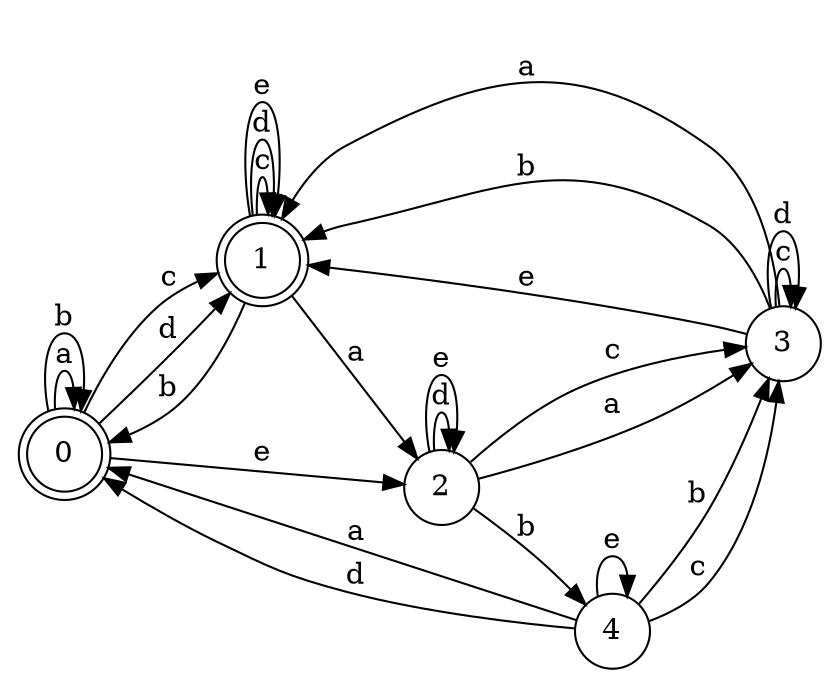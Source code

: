 digraph n4_5 {
__start0 [label="" shape="none"];

rankdir=LR;
size="8,5";

s0 [style="rounded,filled", color="black", fillcolor="white" shape="doublecircle", label="0"];
s1 [style="rounded,filled", color="black", fillcolor="white" shape="doublecircle", label="1"];
s2 [style="filled", color="black", fillcolor="white" shape="circle", label="2"];
s3 [style="filled", color="black", fillcolor="white" shape="circle", label="3"];
s4 [style="filled", color="black", fillcolor="white" shape="circle", label="4"];
s0 -> s0 [label="a"];
s0 -> s0 [label="b"];
s0 -> s1 [label="c"];
s0 -> s1 [label="d"];
s0 -> s2 [label="e"];
s1 -> s2 [label="a"];
s1 -> s0 [label="b"];
s1 -> s1 [label="c"];
s1 -> s1 [label="d"];
s1 -> s1 [label="e"];
s2 -> s3 [label="a"];
s2 -> s4 [label="b"];
s2 -> s3 [label="c"];
s2 -> s2 [label="d"];
s2 -> s2 [label="e"];
s3 -> s1 [label="a"];
s3 -> s1 [label="b"];
s3 -> s3 [label="c"];
s3 -> s3 [label="d"];
s3 -> s1 [label="e"];
s4 -> s0 [label="a"];
s4 -> s3 [label="b"];
s4 -> s3 [label="c"];
s4 -> s0 [label="d"];
s4 -> s4 [label="e"];

}